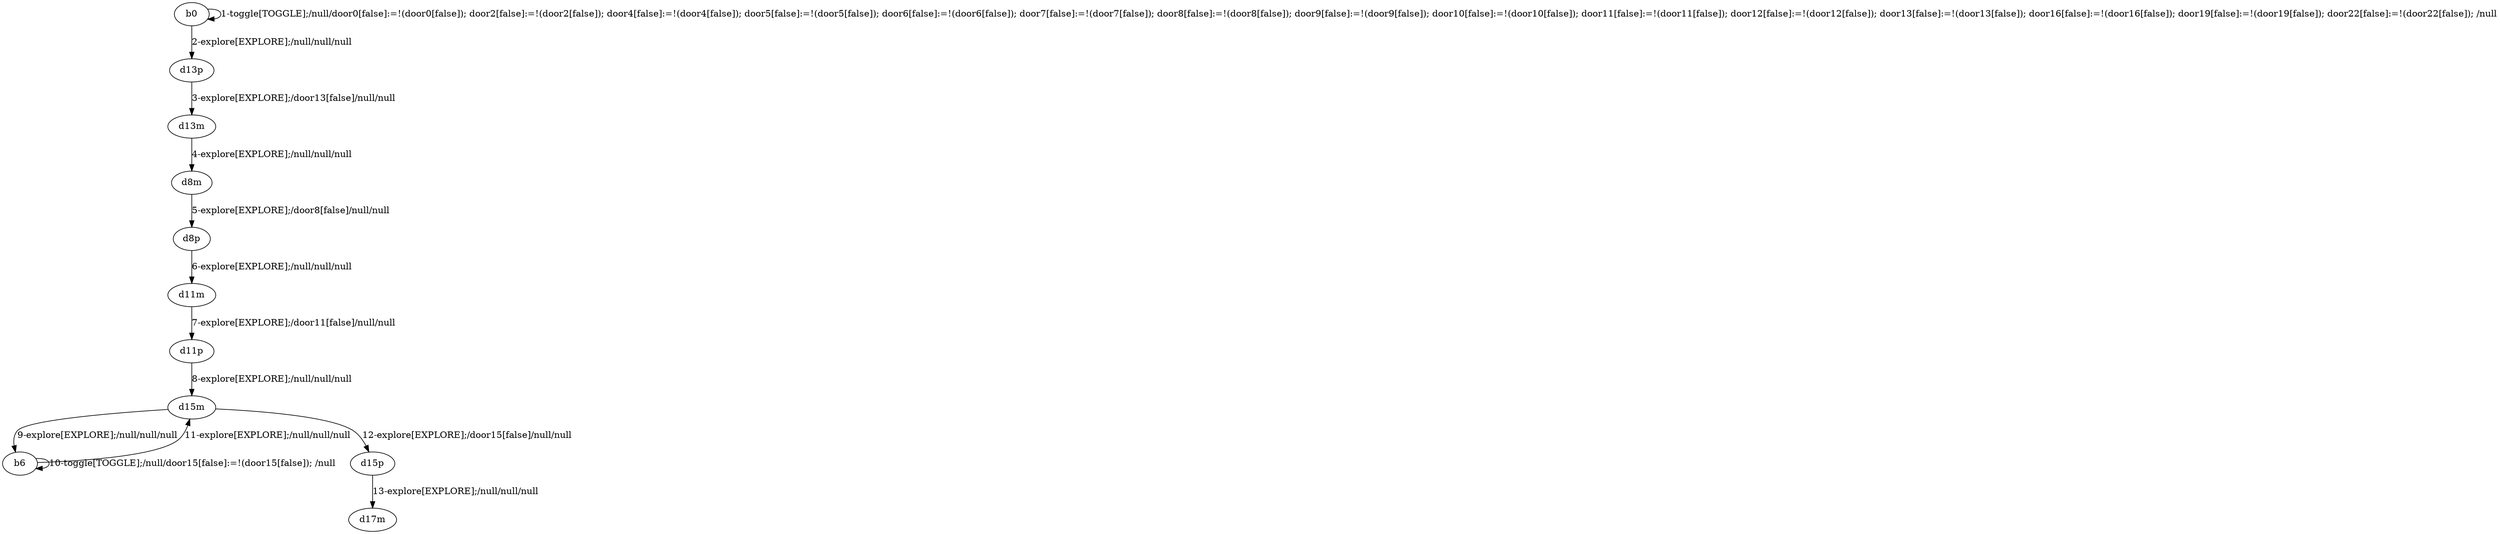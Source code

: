 # Total number of goals covered by this test: 4
# d15p --> d17m
# b6 --> b6
# d15m --> d15p
# d15m --> b6

digraph g {
"b0" -> "b0" [label = "1-toggle[TOGGLE];/null/door0[false]:=!(door0[false]); door2[false]:=!(door2[false]); door4[false]:=!(door4[false]); door5[false]:=!(door5[false]); door6[false]:=!(door6[false]); door7[false]:=!(door7[false]); door8[false]:=!(door8[false]); door9[false]:=!(door9[false]); door10[false]:=!(door10[false]); door11[false]:=!(door11[false]); door12[false]:=!(door12[false]); door13[false]:=!(door13[false]); door16[false]:=!(door16[false]); door19[false]:=!(door19[false]); door22[false]:=!(door22[false]); /null"];
"b0" -> "d13p" [label = "2-explore[EXPLORE];/null/null/null"];
"d13p" -> "d13m" [label = "3-explore[EXPLORE];/door13[false]/null/null"];
"d13m" -> "d8m" [label = "4-explore[EXPLORE];/null/null/null"];
"d8m" -> "d8p" [label = "5-explore[EXPLORE];/door8[false]/null/null"];
"d8p" -> "d11m" [label = "6-explore[EXPLORE];/null/null/null"];
"d11m" -> "d11p" [label = "7-explore[EXPLORE];/door11[false]/null/null"];
"d11p" -> "d15m" [label = "8-explore[EXPLORE];/null/null/null"];
"d15m" -> "b6" [label = "9-explore[EXPLORE];/null/null/null"];
"b6" -> "b6" [label = "10-toggle[TOGGLE];/null/door15[false]:=!(door15[false]); /null"];
"b6" -> "d15m" [label = "11-explore[EXPLORE];/null/null/null"];
"d15m" -> "d15p" [label = "12-explore[EXPLORE];/door15[false]/null/null"];
"d15p" -> "d17m" [label = "13-explore[EXPLORE];/null/null/null"];
}